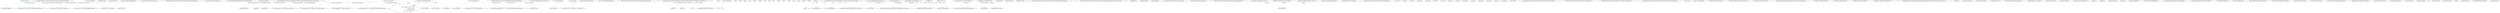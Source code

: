 digraph  {
d52 [cluster="Ninject.Infrastructure.Introspection.FormatExtensions.Format(Ninject.Planning.Targets.ITarget)", color=green, community=0, label="MemberTypes.Constructor", prediction=0, span="152-152"];
d51 [cluster="Ninject.Infrastructure.Introspection.FormatExtensions.Format(Ninject.Planning.Targets.ITarget)", label="target.Member.MemberType", span="147-147"];
d53 [cluster="Ninject.Infrastructure.Introspection.FormatExtensions.Format(Ninject.Planning.Targets.ITarget)", label="sw.Write(''parameter {0} of constructor'', target.Name)", span="153-153"];
d49 [cluster="Ninject.Infrastructure.Introspection.FormatExtensions.Format(Ninject.Planning.Targets.ITarget)", label="Entry Ninject.Infrastructure.Introspection.FormatExtensions.Format(Ninject.Planning.Targets.ITarget)", span="142-142"];
d50 [cluster="Ninject.Infrastructure.Introspection.FormatExtensions.Format(Ninject.Planning.Targets.ITarget)", label="var sw = new StringWriter()", span="144-144"];
d54 [cluster="Ninject.Infrastructure.Introspection.FormatExtensions.Format(Ninject.Planning.Targets.ITarget)", label="MemberTypes.Method", span="156-156"];
d56 [cluster="Ninject.Infrastructure.Introspection.FormatExtensions.Format(Ninject.Planning.Targets.ITarget)", label="MemberTypes.Property", span="160-160"];
d58 [cluster="Ninject.Infrastructure.Introspection.FormatExtensions.Format(Ninject.Planning.Targets.ITarget)", label="throw new ArgumentOutOfRangeException();", span="165-165"];
d59 [cluster="Ninject.Infrastructure.Introspection.FormatExtensions.Format(Ninject.Planning.Targets.ITarget)", label="sw.Write('' of type {0}'', target.Member.ReflectedType.Format())", span="169-169"];
d36 [cluster="System.IO.TextWriter.Write(string, object)", label="Entry System.IO.TextWriter.Write(string, object)", span="0-0"];
d61 [cluster="Ninject.Infrastructure.Introspection.FormatExtensions.Format(Ninject.Planning.Targets.ITarget)", label="Exit Ninject.Infrastructure.Introspection.FormatExtensions.Format(Ninject.Planning.Targets.ITarget)", span="142-142"];
d55 [cluster="Ninject.Infrastructure.Introspection.FormatExtensions.Format(Ninject.Planning.Targets.ITarget)", label="sw.Write(''parameter {0} of method {1}'', target.Name, target.Member.Name)", span="157-157"];
d57 [cluster="Ninject.Infrastructure.Introspection.FormatExtensions.Format(Ninject.Planning.Targets.ITarget)", label="sw.Write(''property {0}'', target.Name)", span="161-161"];
d8 [cluster="System.IO.StringWriter.StringWriter()", label="Entry System.IO.StringWriter.StringWriter()", span="0-0"];
d60 [cluster="Ninject.Infrastructure.Introspection.FormatExtensions.Format(Ninject.Planning.Targets.ITarget)", label="return sw.ToString();", span="171-171"];
d40 [cluster="System.ArgumentOutOfRangeException.ArgumentOutOfRangeException()", label="Entry System.ArgumentOutOfRangeException.ArgumentOutOfRangeException()", span="0-0"];
d35 [cluster="System.Type.Format()", label="Entry System.Type.Format()", span="180-180"];
d21 [cluster="Ninject.Infrastructure.Introspection.FormatExtensions.Format(Ninject.Planning.Bindings.IBinding, Ninject.Activation.IContext)", label="sw.Write(''self-binding of {0}'', binding.Service.Format())", span="84-84"];
d27 [cluster="Ninject.Infrastructure.Introspection.FormatExtensions.Format(Ninject.Planning.Bindings.IBinding, Ninject.Activation.IContext)", label="sw.Write(''binding from {0} to method'', binding.Service.Format())", span="100-100"];
d29 [cluster="Ninject.Infrastructure.Introspection.FormatExtensions.Format(Ninject.Planning.Bindings.IBinding, Ninject.Activation.IContext)", label="sw.Write(''binding from {0} to constant value'', binding.Service.Format())", span="104-104"];
d44 [cluster="Ninject.Infrastructure.Introspection.FormatExtensions.Format(Ninject.Activation.IRequest)", label="sw.Write(''Request for {0}'', request.Service.Format())", span="126-126"];
d37 [cluster="System.IO.TextWriter.Write(string, object, object)", label="Entry System.IO.TextWriter.Write(string, object, object)", span="0-0"];
d1 [cluster="Ninject.Infrastructure.Introspection.FormatExtensions.FormatActivationPath(Ninject.Activation.IRequest)", label="var sw = new StringWriter()", span="45-45"];
d13 [cluster="Ninject.Infrastructure.Introspection.FormatExtensions.Format(Ninject.Planning.Bindings.IBinding, Ninject.Activation.IContext)", label="var sw = new StringWriter()", span="67-67"];
d42 [cluster="Ninject.Infrastructure.Introspection.FormatExtensions.Format(Ninject.Activation.IRequest)", label="var sw = new StringWriter()", span="122-122"];
d11 [cluster="System.IO.StringWriter.ToString()", label="Entry System.IO.StringWriter.ToString()", span="0-0"];
d30 [cluster="Ninject.Infrastructure.Introspection.FormatExtensions.Format(Ninject.Planning.Bindings.IBinding, Ninject.Activation.IContext)", label="throw new ArgumentOutOfRangeException();", span="108-108"];
d23 [cluster="Ninject.Infrastructure.Introspection.FormatExtensions.Format(Ninject.Planning.Bindings.IBinding, Ninject.Activation.IContext)", label="sw.Write(''binding from {0} to {1}'', binding.Service.Format(), provider.Type.Format())", span="88-88"];
d25 [cluster="Ninject.Infrastructure.Introspection.FormatExtensions.Format(Ninject.Planning.Bindings.IBinding, Ninject.Activation.IContext)", label="sw.Write(\r\n                            ''provider binding from {0} to {1} (via {2})'',\r\n                            binding.Service.Format(),\r\n                            provider.Type.Format(),\r\n                            provider.GetType().Format())", span="92-96"];
d45 [cluster="Ninject.Infrastructure.Introspection.FormatExtensions.Format(Ninject.Activation.IRequest)", label="sw.Write(''Injection of dependency {0} into {1}'', request.Service.Format(), request.Target.Format())", span="130-130"];
d104 [cluster="Ninject.Infrastructure.Introspection.FormatExtensions.GetFriendlyName(System.Type)", label="Entry Ninject.Infrastructure.Introspection.FormatExtensions.GetFriendlyName(System.Type)", span="226-226"];
d150 [cluster="Ninject.Infrastructure.Introspection.FormatExtensions.AppendGenericArguments(System.Text.StringBuilder, System.Type[], int, int)", label="sb.Append(genericArguments[start + i].Format())", span="293-293"];
d65 [cluster="Ninject.Infrastructure.Introspection.FormatExtensions.Format(System.Type)", label="return ''AnonymousType'';", span="187-187"];
d67 [cluster="Ninject.Infrastructure.Introspection.FormatExtensions.Format(System.Type)", label="''int16''", span="198-198"];
d69 [cluster="Ninject.Infrastructure.Introspection.FormatExtensions.Format(System.Type)", label="''int32''", span="199-199"];
d71 [cluster="Ninject.Infrastructure.Introspection.FormatExtensions.Format(System.Type)", label="''int64''", span="200-200"];
d73 [cluster="Ninject.Infrastructure.Introspection.FormatExtensions.Format(System.Type)", label="''string''", span="201-201"];
d75 [cluster="Ninject.Infrastructure.Introspection.FormatExtensions.Format(System.Type)", label="''object''", span="202-202"];
d77 [cluster="Ninject.Infrastructure.Introspection.FormatExtensions.Format(System.Type)", label="''boolean''", span="203-203"];
d79 [cluster="Ninject.Infrastructure.Introspection.FormatExtensions.Format(System.Type)", label="''void''", span="204-204"];
d81 [cluster="Ninject.Infrastructure.Introspection.FormatExtensions.Format(System.Type)", label="''char''", span="205-205"];
d83 [cluster="Ninject.Infrastructure.Introspection.FormatExtensions.Format(System.Type)", label="''byte''", span="206-206"];
d85 [cluster="Ninject.Infrastructure.Introspection.FormatExtensions.Format(System.Type)", label="''uint16''", span="207-207"];
d87 [cluster="Ninject.Infrastructure.Introspection.FormatExtensions.Format(System.Type)", label="''uint32''", span="208-208"];
d89 [cluster="Ninject.Infrastructure.Introspection.FormatExtensions.Format(System.Type)", label="''uint64''", span="209-209"];
d91 [cluster="Ninject.Infrastructure.Introspection.FormatExtensions.Format(System.Type)", label="''sbyte''", span="210-210"];
d93 [cluster="Ninject.Infrastructure.Introspection.FormatExtensions.Format(System.Type)", label="''single''", span="211-211"];
d95 [cluster="Ninject.Infrastructure.Introspection.FormatExtensions.Format(System.Type)", label="''double''", span="212-212"];
d97 [cluster="Ninject.Infrastructure.Introspection.FormatExtensions.Format(System.Type)", label="''decimal''", span="213-213"];
d108 [cluster="Ninject.Infrastructure.Introspection.FormatExtensions.FormatGenericType(string, System.Type[])", label="Entry Ninject.Infrastructure.Introspection.FormatExtensions.FormatGenericType(string, System.Type[])", span="254-254"];
d63 [cluster="Ninject.Infrastructure.Introspection.FormatExtensions.Format(System.Type)", label="var friendlyName = GetFriendlyName(type)", span="182-182"];
d12 [cluster="Ninject.Infrastructure.Introspection.FormatExtensions.Format(Ninject.Planning.Bindings.IBinding, Ninject.Activation.IContext)", label="Entry Ninject.Infrastructure.Introspection.FormatExtensions.Format(Ninject.Planning.Bindings.IBinding, Ninject.Activation.IContext)", span="65-65"];
d20 [cluster="Ninject.Infrastructure.Introspection.FormatExtensions.Format(Ninject.Planning.Bindings.IBinding, Ninject.Activation.IContext)", label="BindingTarget.Self", span="83-83"];
d31 [cluster="Ninject.Infrastructure.Introspection.FormatExtensions.Format(Ninject.Planning.Bindings.IBinding, Ninject.Activation.IContext)", label="return sw.ToString();", span="111-111"];
d26 [cluster="Ninject.Infrastructure.Introspection.FormatExtensions.Format(Ninject.Planning.Bindings.IBinding, Ninject.Activation.IContext)", label="BindingTarget.Method", span="99-99"];
d28 [cluster="Ninject.Infrastructure.Introspection.FormatExtensions.Format(Ninject.Planning.Bindings.IBinding, Ninject.Activation.IContext)", label="BindingTarget.Constant", span="103-103"];
d41 [cluster="Ninject.Infrastructure.Introspection.FormatExtensions.Format(Ninject.Activation.IRequest)", label="Entry Ninject.Infrastructure.Introspection.FormatExtensions.Format(Ninject.Activation.IRequest)", span="120-120"];
d43 [cluster="Ninject.Infrastructure.Introspection.FormatExtensions.Format(Ninject.Activation.IRequest)", label="request.Target == null", span="124-124"];
d46 [cluster="Ninject.Infrastructure.Introspection.FormatExtensions.Format(Ninject.Activation.IRequest)", label="return sw.ToString();", span="133-133"];
d0 [cluster="Ninject.Infrastructure.Introspection.FormatExtensions.FormatActivationPath(Ninject.Activation.IRequest)", label="Entry Ninject.Infrastructure.Introspection.FormatExtensions.FormatActivationPath(Ninject.Activation.IRequest)", span="43-43"];
d2 [cluster="Ninject.Infrastructure.Introspection.FormatExtensions.FormatActivationPath(Ninject.Activation.IRequest)", label="var current = request", span="47-47"];
d4 [cluster="Ninject.Infrastructure.Introspection.FormatExtensions.FormatActivationPath(Ninject.Activation.IRequest)", label="sw.WriteLine(''{0,3}) {1}'', current.Depth + 1, current.Format())", span="51-51"];
d6 [cluster="Ninject.Infrastructure.Introspection.FormatExtensions.FormatActivationPath(Ninject.Activation.IRequest)", label="return sw.ToString();", span="55-55"];
d14 [cluster="Ninject.Infrastructure.Introspection.FormatExtensions.Format(Ninject.Planning.Bindings.IBinding, Ninject.Activation.IContext)", label="binding.Condition != null", span="69-69"];
d15 [cluster="Ninject.Infrastructure.Introspection.FormatExtensions.Format(Ninject.Planning.Bindings.IBinding, Ninject.Activation.IContext)", label="sw.Write(''conditional '')", span="71-71"];
d17 [cluster="Ninject.Infrastructure.Introspection.FormatExtensions.Format(Ninject.Planning.Bindings.IBinding, Ninject.Activation.IContext)", label="sw.Write(''implicit '')", span="76-76"];
d19 [cluster="Ninject.Infrastructure.Introspection.FormatExtensions.Format(Ninject.Planning.Bindings.IBinding, Ninject.Activation.IContext)", label="binding.Target", span="81-81"];
d32 [cluster="Ninject.Infrastructure.Introspection.FormatExtensions.Format(Ninject.Planning.Bindings.IBinding, Ninject.Activation.IContext)", label="Exit Ninject.Infrastructure.Introspection.FormatExtensions.Format(Ninject.Planning.Bindings.IBinding, Ninject.Activation.IContext)", span="65-65"];
d18 [cluster="Ninject.Infrastructure.Introspection.FormatExtensions.Format(Ninject.Planning.Bindings.IBinding, Ninject.Activation.IContext)", label="var provider = binding.GetProvider(context)", span="79-79"];
d22 [cluster="Ninject.Infrastructure.Introspection.FormatExtensions.Format(Ninject.Planning.Bindings.IBinding, Ninject.Activation.IContext)", label="BindingTarget.Type", span="87-87"];
d24 [cluster="Ninject.Infrastructure.Introspection.FormatExtensions.Format(Ninject.Planning.Bindings.IBinding, Ninject.Activation.IContext)", label="BindingTarget.Provider", span="91-91"];
d38 [cluster="object.GetType()", label="Entry object.GetType()", span="0-0"];
d39 [cluster="System.IO.TextWriter.Write(string, object, object, object)", label="Entry System.IO.TextWriter.Write(string, object, object, object)", span="0-0"];
d48 [cluster="Ninject.Planning.Targets.ITarget.Format()", label="Entry Ninject.Planning.Targets.ITarget.Format()", span="142-142"];
d120 [cluster="Ninject.Infrastructure.Introspection.FormatExtensions.GetFriendlyName(System.Type)", label="Exit Ninject.Infrastructure.Introspection.FormatExtensions.GetFriendlyName(System.Type)", span="226-226"];
d109 [cluster="Ninject.Infrastructure.Introspection.FormatExtensions.GetFriendlyName(System.Type)", label="var friendlyName = type.FullName ?? type.Name", span="228-228"];
d143 [cluster="Ninject.Infrastructure.Introspection.FormatExtensions.AppendGenericArguments(System.Text.StringBuilder, System.Type[], int, int)", label="Entry Ninject.Infrastructure.Introspection.FormatExtensions.AppendGenericArguments(System.Text.StringBuilder, System.Type[], int, int)", span="282-282"];
d149 [cluster="Ninject.Infrastructure.Introspection.FormatExtensions.AppendGenericArguments(System.Text.StringBuilder, System.Type[], int, int)", label="sb.Append('', '')", span="290-290"];
d146 [cluster="Ninject.Infrastructure.Introspection.FormatExtensions.AppendGenericArguments(System.Text.StringBuilder, System.Type[], int, int)", label="int i = 0", span="286-286"];
d148 [cluster="Ninject.Infrastructure.Introspection.FormatExtensions.AppendGenericArguments(System.Text.StringBuilder, System.Type[], int, int)", label="i != 0", span="288-288"];
d151 [cluster="Ninject.Infrastructure.Introspection.FormatExtensions.AppendGenericArguments(System.Text.StringBuilder, System.Type[], int, int)", label="i++", span="286-286"];
d142 [cluster="System.Text.StringBuilder.Append(string)", label="Entry System.Text.StringBuilder.Append(string)", span="0-0"];
d64 [cluster="Ninject.Infrastructure.Introspection.FormatExtensions.Format(System.Type)", label="friendlyName.Contains(''AnonymousType'')", span="185-185"];
d103 [cluster="Ninject.Infrastructure.Introspection.FormatExtensions.Format(System.Type)", label="Exit Ninject.Infrastructure.Introspection.FormatExtensions.Format(System.Type)", span="180-180"];
d66 [cluster="Ninject.Infrastructure.Introspection.FormatExtensions.Format(System.Type)", label="friendlyName.ToLowerInvariant()", span="196-196"];
d68 [cluster="Ninject.Infrastructure.Introspection.FormatExtensions.Format(System.Type)", label="return ''short'';", span="198-198"];
d70 [cluster="Ninject.Infrastructure.Introspection.FormatExtensions.Format(System.Type)", label="return ''int'';", span="199-199"];
d72 [cluster="Ninject.Infrastructure.Introspection.FormatExtensions.Format(System.Type)", label="return ''long'';", span="200-200"];
d74 [cluster="Ninject.Infrastructure.Introspection.FormatExtensions.Format(System.Type)", label="return ''string'';", span="201-201"];
d76 [cluster="Ninject.Infrastructure.Introspection.FormatExtensions.Format(System.Type)", label="return ''object'';", span="202-202"];
d78 [cluster="Ninject.Infrastructure.Introspection.FormatExtensions.Format(System.Type)", label="return ''bool'';", span="203-203"];
d80 [cluster="Ninject.Infrastructure.Introspection.FormatExtensions.Format(System.Type)", label="return ''void'';", span="204-204"];
d82 [cluster="Ninject.Infrastructure.Introspection.FormatExtensions.Format(System.Type)", label="return ''char'';", span="205-205"];
d84 [cluster="Ninject.Infrastructure.Introspection.FormatExtensions.Format(System.Type)", label="return ''byte'';", span="206-206"];
d86 [cluster="Ninject.Infrastructure.Introspection.FormatExtensions.Format(System.Type)", label="return ''ushort'';", span="207-207"];
d88 [cluster="Ninject.Infrastructure.Introspection.FormatExtensions.Format(System.Type)", label="return ''uint'';", span="208-208"];
d90 [cluster="Ninject.Infrastructure.Introspection.FormatExtensions.Format(System.Type)", label="return ''ulong'';", span="209-209"];
d92 [cluster="Ninject.Infrastructure.Introspection.FormatExtensions.Format(System.Type)", label="return ''sbyte'';", span="210-210"];
d94 [cluster="Ninject.Infrastructure.Introspection.FormatExtensions.Format(System.Type)", label="return ''float'';", span="211-211"];
d96 [cluster="Ninject.Infrastructure.Introspection.FormatExtensions.Format(System.Type)", label="return ''double'';", span="212-212"];
d98 [cluster="Ninject.Infrastructure.Introspection.FormatExtensions.Format(System.Type)", label="return ''decimal'';", span="213-213"];
d101 [cluster="Ninject.Infrastructure.Introspection.FormatExtensions.Format(System.Type)", label="return FormatGenericType(friendlyName, genericArguments);", span="220-220"];
d140 [cluster="Ninject.Infrastructure.Introspection.FormatExtensions.FormatGenericType(string, System.Type[])", label="Exit Ninject.Infrastructure.Introspection.FormatExtensions.FormatGenericType(string, System.Type[])", span="254-254"];
d125 [cluster="Ninject.Infrastructure.Introspection.FormatExtensions.FormatGenericType(string, System.Type[])", label="var sb = new StringBuilder(friendlyName.Length + 10)", span="256-256"];
d129 [cluster="Ninject.Infrastructure.Introspection.FormatExtensions.FormatGenericType(string, System.Type[])", label="index < friendlyName.Length", span="260-260"];
d130 [cluster="Ninject.Infrastructure.Introspection.FormatExtensions.FormatGenericType(string, System.Type[])", label="friendlyName[index] == '`'", span="262-262"];
d131 [cluster="Ninject.Infrastructure.Introspection.FormatExtensions.FormatGenericType(string, System.Type[])", label="var numArguments = friendlyName[index + 1] - 48", span="264-264"];
d132 [cluster="Ninject.Infrastructure.Introspection.FormatExtensions.FormatGenericType(string, System.Type[])", label="sb.Append(friendlyName.Substring(startIndex, index - startIndex))", span="266-266"];
d133 [cluster="Ninject.Infrastructure.Introspection.FormatExtensions.FormatGenericType(string, System.Type[])", label="AppendGenericArguments(sb, genericArguments, genericArgumentIndex, numArguments)", span="267-267"];
d137 [cluster="Ninject.Infrastructure.Introspection.FormatExtensions.FormatGenericType(string, System.Type[])", label="startIndex < friendlyName.Length", span="274-274"];
d138 [cluster="Ninject.Infrastructure.Introspection.FormatExtensions.FormatGenericType(string, System.Type[])", label="sb.Append(friendlyName.Substring(startIndex))", span="276-276"];
d99 [cluster="Ninject.Infrastructure.Introspection.FormatExtensions.Format(System.Type)", label="var genericArguments = type.GetGenericArguments()", span="216-216"];
d62 [cluster="Ninject.Infrastructure.Introspection.FormatExtensions.Format(System.Type)", label="Entry Ninject.Infrastructure.Introspection.FormatExtensions.Format(System.Type)", span="180-180"];
d102 [cluster="Ninject.Infrastructure.Introspection.FormatExtensions.Format(System.Type)", label="return friendlyName;", span="223-223"];
d16 [cluster="Ninject.Infrastructure.Introspection.FormatExtensions.Format(Ninject.Planning.Bindings.IBinding, Ninject.Activation.IContext)", label="binding.IsImplicit", span="74-74"];
d47 [cluster="Ninject.Infrastructure.Introspection.FormatExtensions.Format(Ninject.Activation.IRequest)", label="Exit Ninject.Infrastructure.Introspection.FormatExtensions.Format(Ninject.Activation.IRequest)", span="120-120"];
d7 [cluster="Ninject.Infrastructure.Introspection.FormatExtensions.FormatActivationPath(Ninject.Activation.IRequest)", label="Exit Ninject.Infrastructure.Introspection.FormatExtensions.FormatActivationPath(Ninject.Activation.IRequest)", span="43-43"];
d3 [cluster="Ninject.Infrastructure.Introspection.FormatExtensions.FormatActivationPath(Ninject.Activation.IRequest)", label="current != null", span="49-49"];
d5 [cluster="Ninject.Infrastructure.Introspection.FormatExtensions.FormatActivationPath(Ninject.Activation.IRequest)", label="current = current.ParentRequest", span="52-52"];
d9 [cluster="Ninject.Activation.IRequest.Format()", label="Entry Ninject.Activation.IRequest.Format()", span="120-120"];
d10 [cluster="System.IO.TextWriter.WriteLine(string, object, object)", label="Entry System.IO.TextWriter.WriteLine(string, object, object)", span="0-0"];
d33 [cluster="System.IO.StringWriter.Write(string)", label="Entry System.IO.StringWriter.Write(string)", span="0-0"];
d34 [cluster="Ninject.Planning.Bindings.IBindingConfiguration.GetProvider(Ninject.Activation.IContext)", label="Entry Ninject.Planning.Bindings.IBindingConfiguration.GetProvider(Ninject.Activation.IContext)", span="75-75"];
d119 [cluster="Ninject.Infrastructure.Introspection.FormatExtensions.GetFriendlyName(System.Type)", label="return friendlyName;", span="251-251"];
d110 [cluster="Ninject.Infrastructure.Introspection.FormatExtensions.GetFriendlyName(System.Type)", label="var firstBracket = friendlyName.IndexOf('[')", span="231-231"];
d112 [cluster="Ninject.Infrastructure.Introspection.FormatExtensions.GetFriendlyName(System.Type)", label="friendlyName = friendlyName.Substring(0, firstBracket)", span="234-234"];
d113 [cluster="Ninject.Infrastructure.Introspection.FormatExtensions.GetFriendlyName(System.Type)", label="var firstComma = friendlyName.IndexOf(',')", span="238-238"];
d115 [cluster="Ninject.Infrastructure.Introspection.FormatExtensions.GetFriendlyName(System.Type)", label="friendlyName = friendlyName.Substring(0, firstComma)", span="241-241"];
d116 [cluster="Ninject.Infrastructure.Introspection.FormatExtensions.GetFriendlyName(System.Type)", label="var lastPeriod = friendlyName.LastIndexOf('.')", span="245-245"];
d118 [cluster="Ninject.Infrastructure.Introspection.FormatExtensions.GetFriendlyName(System.Type)", label="friendlyName = friendlyName.Substring(lastPeriod + 1)", span="248-248"];
d153 [cluster="Ninject.Infrastructure.Introspection.FormatExtensions.AppendGenericArguments(System.Text.StringBuilder, System.Type[], int, int)", label="Exit Ninject.Infrastructure.Introspection.FormatExtensions.AppendGenericArguments(System.Text.StringBuilder, System.Type[], int, int)", span="282-282"];
d145 [cluster="Ninject.Infrastructure.Introspection.FormatExtensions.AppendGenericArguments(System.Text.StringBuilder, System.Type[], int, int)", label="sb.Append(''{'')", span="284-284"];
d147 [cluster="Ninject.Infrastructure.Introspection.FormatExtensions.AppendGenericArguments(System.Text.StringBuilder, System.Type[], int, int)", label="i < count", span="286-286"];
d152 [cluster="Ninject.Infrastructure.Introspection.FormatExtensions.AppendGenericArguments(System.Text.StringBuilder, System.Type[], int, int)", label="sb.Append(''}'')", span="296-296"];
d126 [cluster="Ninject.Infrastructure.Introspection.FormatExtensions.FormatGenericType(string, System.Type[])", label="var genericArgumentIndex = 0", span="258-258"];
d105 [cluster="string.Contains(string)", label="Entry string.Contains(string)", span="0-0"];
d106 [cluster="string.ToLowerInvariant()", label="Entry string.ToLowerInvariant()", span="0-0"];
d100 [cluster="Ninject.Infrastructure.Introspection.FormatExtensions.Format(System.Type)", label="genericArguments.Length > 0", span="218-218"];
d139 [cluster="Ninject.Infrastructure.Introspection.FormatExtensions.FormatGenericType(string, System.Type[])", label="return sb.ToString();", span="279-279"];
d141 [cluster="System.Text.StringBuilder.StringBuilder(int)", label="Entry System.Text.StringBuilder.StringBuilder(int)", span="0-0"];
d128 [cluster="Ninject.Infrastructure.Introspection.FormatExtensions.FormatGenericType(string, System.Type[])", label="var index = 0", span="260-260"];
d136 [cluster="Ninject.Infrastructure.Introspection.FormatExtensions.FormatGenericType(string, System.Type[])", label="index++", span="260-260"];
d134 [cluster="Ninject.Infrastructure.Introspection.FormatExtensions.FormatGenericType(string, System.Type[])", label="genericArgumentIndex += numArguments", span="268-268"];
d127 [cluster="Ninject.Infrastructure.Introspection.FormatExtensions.FormatGenericType(string, System.Type[])", label="var startIndex = 0", span="259-259"];
d122 [cluster="string.Substring(int, int)", label="Entry string.Substring(int, int)", span="0-0"];
d135 [cluster="Ninject.Infrastructure.Introspection.FormatExtensions.FormatGenericType(string, System.Type[])", label="startIndex = index + 2", span="270-270"];
d124 [cluster="string.Substring(int)", label="Entry string.Substring(int)", span="0-0"];
d107 [cluster="System.Type.GetGenericArguments()", label="Entry System.Type.GetGenericArguments()", span="0-0"];
d117 [cluster="Ninject.Infrastructure.Introspection.FormatExtensions.GetFriendlyName(System.Type)", label="lastPeriod >= 0", span="246-246"];
d111 [cluster="Ninject.Infrastructure.Introspection.FormatExtensions.GetFriendlyName(System.Type)", label="firstBracket > 0", span="232-232"];
d121 [cluster="string.IndexOf(char)", label="Entry string.IndexOf(char)", span="0-0"];
d114 [cluster="Ninject.Infrastructure.Introspection.FormatExtensions.GetFriendlyName(System.Type)", label="firstComma > 0", span="239-239"];
d123 [cluster="string.LastIndexOf(char)", label="Entry string.LastIndexOf(char)", span="0-0"];
d144 [cluster="System.Text.StringBuilder.ToString()", label="Entry System.Text.StringBuilder.ToString()", span="0-0"];
m0_8 [cluster="Ninject.IKernel.GetBindings(Ninject.Activation.IRequest)", file="ModuleLoadExtensions.cs", label="Entry Ninject.IKernel.GetBindings(Ninject.Activation.IRequest)", span="25-25"];
m0_9 [cluster="Ninject.IKernel.GetBindings(Ninject.Activation.IRequest)", file="ModuleLoadExtensions.cs", label="Exit Ninject.IKernel.GetBindings(Ninject.Activation.IRequest)", span="25-25"];
m0_10 [cluster="Ninject.IKernel.BeginScope()", file="ModuleLoadExtensions.cs", label="Entry Ninject.IKernel.BeginScope()", span="27-27"];
m0_11 [cluster="Ninject.IKernel.BeginScope()", file="ModuleLoadExtensions.cs", label="Exit Ninject.IKernel.BeginScope()", span="27-27"];
m0_0 [cluster="Ninject.IKernel.Load(Ninject.Modules.IModule)", file="ModuleLoadExtensions.cs", label="Entry Ninject.IKernel.Load(Ninject.Modules.IModule)", span="20-20"];
m0_1 [cluster="Ninject.IKernel.Load(Ninject.Modules.IModule)", file="ModuleLoadExtensions.cs", label="Exit Ninject.IKernel.Load(Ninject.Modules.IModule)", span="20-20"];
m0_2 [cluster="Ninject.IKernel.Unload(string)", file="ModuleLoadExtensions.cs", label="Entry Ninject.IKernel.Unload(string)", span="21-21"];
m0_3 [cluster="Ninject.IKernel.Unload(string)", file="ModuleLoadExtensions.cs", label="Exit Ninject.IKernel.Unload(string)", span="21-21"];
m0_4 [cluster="Ninject.IKernel.Unload(Ninject.Modules.IModule)", file="ModuleLoadExtensions.cs", label="Entry Ninject.IKernel.Unload(Ninject.Modules.IModule)", span="22-22"];
m0_5 [cluster="Ninject.IKernel.Unload(Ninject.Modules.IModule)", file="ModuleLoadExtensions.cs", label="Exit Ninject.IKernel.Unload(Ninject.Modules.IModule)", span="22-22"];
m0_6 [cluster="Ninject.IKernel.Inject(object)", file="ModuleLoadExtensions.cs", label="Entry Ninject.IKernel.Inject(object)", span="24-24"];
m0_7 [cluster="Ninject.IKernel.Inject(object)", file="ModuleLoadExtensions.cs", label="Exit Ninject.IKernel.Inject(object)", span="24-24"];
m1_6 [cluster="lambda expression", file="StandardScopeCallbacks.cs", label="Entry lambda expression", span="32-32"];
m1_0 [cluster="lambda expression", file="StandardScopeCallbacks.cs", label="Entry lambda expression", span="21-21"];
m1_1 [cluster="lambda expression", file="StandardScopeCallbacks.cs", label=null, span="21-21"];
m1_2 [cluster="lambda expression", file="StandardScopeCallbacks.cs", label="Exit lambda expression", span="21-21"];
m1_3 [cluster="lambda expression", file="StandardScopeCallbacks.cs", label="Entry lambda expression", span="26-26"];
m1_4 [cluster="lambda expression", file="StandardScopeCallbacks.cs", label="ctx.Kernel", span="26-26"];
m1_5 [cluster="lambda expression", file="StandardScopeCallbacks.cs", label="Exit lambda expression", span="26-26"];
m1_7 [cluster="lambda expression", file="StandardScopeCallbacks.cs", label="System.Threading.Thread.CurrentThread", span="32-32"];
m1_8 [cluster="lambda expression", file="StandardScopeCallbacks.cs", label="Exit lambda expression", span="32-32"];
d49 -> d51  [color=darkseagreen4, key=1, label="Ninject.Planning.Targets.ITarget", style=dashed];
d49 -> d53  [color=darkseagreen4, key=1, label="Ninject.Planning.Targets.ITarget", style=dashed];
d49 -> d55  [color=darkseagreen4, key=1, label="Ninject.Planning.Targets.ITarget", style=dashed];
d49 -> d57  [color=darkseagreen4, key=1, label="Ninject.Planning.Targets.ITarget", style=dashed];
d49 -> d59  [color=darkseagreen4, key=1, label="Ninject.Planning.Targets.ITarget", style=dashed];
d50 -> d53  [color=darkseagreen4, key=1, label=sw, style=dashed];
d50 -> d55  [color=darkseagreen4, key=1, label=sw, style=dashed];
d50 -> d57  [color=darkseagreen4, key=1, label=sw, style=dashed];
d50 -> d59  [color=darkseagreen4, key=1, label=sw, style=dashed];
d50 -> d60  [color=darkseagreen4, key=1, label=sw, style=dashed];
d1 -> d4  [color=darkseagreen4, key=1, label=sw, style=dashed];
d1 -> d6  [color=darkseagreen4, key=1, label=sw, style=dashed];
d13 -> d21  [color=darkseagreen4, key=1, label=sw, style=dashed];
d13 -> d27  [color=darkseagreen4, key=1, label=sw, style=dashed];
d13 -> d29  [color=darkseagreen4, key=1, label=sw, style=dashed];
d13 -> d15  [color=darkseagreen4, key=1, label=sw, style=dashed];
d13 -> d17  [color=darkseagreen4, key=1, label=sw, style=dashed];
d13 -> d23  [color=darkseagreen4, key=1, label=sw, style=dashed];
d13 -> d25  [color=darkseagreen4, key=1, label=sw, style=dashed];
d13 -> d31  [color=darkseagreen4, key=1, label=sw, style=dashed];
d42 -> d44  [color=darkseagreen4, key=1, label=sw, style=dashed];
d42 -> d45  [color=darkseagreen4, key=1, label=sw, style=dashed];
d42 -> d46  [color=darkseagreen4, key=1, label=sw, style=dashed];
d108 -> d129  [color=darkseagreen4, key=1, label=string, style=dashed];
d108 -> d130  [color=darkseagreen4, key=1, label=string, style=dashed];
d108 -> d132  [color=darkseagreen4, key=1, label=string, style=dashed];
d108 -> d133  [color=darkseagreen4, key=1, label="System.Type[]", style=dashed];
d108 -> d137  [color=darkseagreen4, key=1, label=string, style=dashed];
d108 -> d138  [color=darkseagreen4, key=1, label=string, style=dashed];
d63 -> d66  [color=darkseagreen4, key=1, label=friendlyName, style=dashed];
d63 -> d101  [color=darkseagreen4, key=1, label=friendlyName, style=dashed];
d63 -> d102  [color=darkseagreen4, key=1, label=friendlyName, style=dashed];
d12 -> d21  [color=darkseagreen4, key=1, label="Ninject.Planning.Bindings.IBinding", style=dashed];
d12 -> d27  [color=darkseagreen4, key=1, label="Ninject.Planning.Bindings.IBinding", style=dashed];
d12 -> d29  [color=darkseagreen4, key=1, label="Ninject.Planning.Bindings.IBinding", style=dashed];
d12 -> d23  [color=darkseagreen4, key=1, label="Ninject.Planning.Bindings.IBinding", style=dashed];
d12 -> d25  [color=darkseagreen4, key=1, label="Ninject.Planning.Bindings.IBinding", style=dashed];
d12 -> d14  [color=darkseagreen4, key=1, label="Ninject.Planning.Bindings.IBinding", style=dashed];
d12 -> d16  [color=darkseagreen4, key=1, label="Ninject.Planning.Bindings.IBinding", style=dashed];
d12 -> d19  [color=darkseagreen4, key=1, label="Ninject.Planning.Bindings.IBinding", style=dashed];
d41 -> d44  [color=darkseagreen4, key=1, label="Ninject.Activation.IRequest", style=dashed];
d41 -> d45  [color=darkseagreen4, key=1, label="Ninject.Activation.IRequest", style=dashed];
d41 -> d43  [color=darkseagreen4, key=1, label="Ninject.Activation.IRequest", style=dashed];
d2 -> d4  [color=darkseagreen4, key=1, label=current, style=dashed];
d18 -> d23  [color=darkseagreen4, key=1, label=provider, style=dashed];
d18 -> d25  [color=darkseagreen4, key=1, label=provider, style=dashed];
d109 -> d119  [color=darkseagreen4, key=1, label=friendlyName, style=dashed];
d143 -> d150  [color=darkseagreen4, key=1, label="System.Text.StringBuilder", style=dashed];
d143 -> d147  [color=darkseagreen4, key=1, label=int, style=dashed];
d143 -> d149  [color=darkseagreen4, key=1, label="System.Text.StringBuilder", style=dashed];
d143 -> d152  [color=darkseagreen4, key=1, label="System.Text.StringBuilder", style=dashed];
d146 -> d150  [color=darkseagreen4, key=1, label=i, style=dashed];
d146 -> d148  [color=darkseagreen4, key=1, label=i, style=dashed];
d146 -> d151  [color=darkseagreen4, key=1, label=i, style=dashed];
d151 -> d151  [color=darkseagreen4, key=1, label=i, style=dashed];
d125 -> d132  [color=darkseagreen4, key=1, label=sb, style=dashed];
d125 -> d133  [color=darkseagreen4, key=1, label=sb, style=dashed];
d125 -> d138  [color=darkseagreen4, key=1, label=sb, style=dashed];
d125 -> d139  [color=darkseagreen4, key=1, label=sb, style=dashed];
d131 -> d133  [color=darkseagreen4, key=1, label=numArguments, style=dashed];
d99 -> d101  [color=darkseagreen4, key=1, label=genericArguments, style=dashed];
d112 -> d119  [color=darkseagreen4, key=1, label=friendlyName, style=dashed];
d115 -> d119  [color=darkseagreen4, key=1, label=friendlyName, style=dashed];
d126 -> d133  [color=darkseagreen4, key=1, label=genericArgumentIndex, style=dashed];
d128 -> d130  [color=darkseagreen4, key=1, label=index, style=dashed];
d128 -> d132  [color=darkseagreen4, key=1, label=index, style=dashed];
d128 -> d136  [color=darkseagreen4, key=1, label=index, style=dashed];
d136 -> d136  [color=darkseagreen4, key=1, label=index, style=dashed];
d127 -> d132  [color=darkseagreen4, key=1, label=startIndex, style=dashed];
d127 -> d137  [color=darkseagreen4, key=1, label=startIndex, style=dashed];
d127 -> d138  [color=darkseagreen4, key=1, label=startIndex, style=dashed];
d135 -> d137  [color=darkseagreen4, key=1, label=startIndex, style=dashed];
d135 -> d138  [color=darkseagreen4, key=1, label=startIndex, style=dashed];
}
